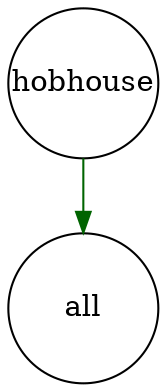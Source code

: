 digraph fullagr_hobhouse_all { 
 K=0.6 
 "hobhouse" -> { "all" } [color="darkgreen", arrowhead="normal", penwidth=1, href="#551"]; 
 "hobhouse" [shape="circle", fixedsize="true", height=1, width=1, style="filled", fillcolor="white", href="#hobhouse"]; 
 "all" [shape="circle", fixedsize="true", height=1, width=1, style="filled", fillcolor="white", href="#all"]; 

}